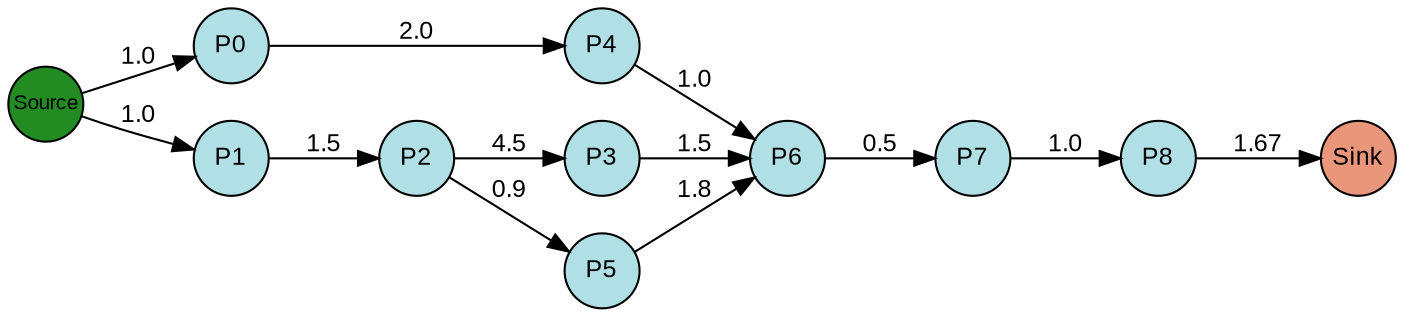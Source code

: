 digraph {
  splines=true;
node [margin=0 fontname=arial fontcolor=black fontsize=12 shape=circle width=0.5 fixedsize=true style=filled fillcolor=powderblue]
  1 [label="P0"]
  2 [label="P1"]
  3 [label="P2"]
  4 [label="P3"]
  5 [label="P4"]
  6 [label="P5"]
  7 [label="P6"]
  8 [label="P7"]
  9 [label="P8"]
  node [margin=0 fontname=arial fontcolor=black fontsize=10 shape=circle width=0.5 fixedsize=true style=filled fillcolor=forestgreen]
  10 [label="Source"]
  node [margin=0 fontname=arial fontcolor=black fontsize=12 shape=circle width=0.5 fixedsize=true style=filled fillcolor=darksalmon]
  11 [label="Sink"]
rankdir=LR
edge [margin=0 fontname=arial fontcolor=black fontsize=12]
   2 -> 3 [label="1.5"]
   3 -> 4 [label="4.5"]
   1 -> 5 [label="2.0"]
   3 -> 6 [label="0.9"]
   4 -> 7 [label="1.5"]
   5 -> 7 [label="1.0"]
   6 -> 7 [label="1.8"]
   7 -> 8 [label="0.5"]
   8 -> 9 [label="1.0"]
   10 -> 2 [label="1.0"]
   10 -> 1 [label="1.0"]
   9 -> 11 [label="1.67"]

  {rank=same 10}
	{rank=same  1, 2 }
	{rank=same  3 }
	{rank=same  4, 5, 6 }
	{rank=same  7 }
	{rank=same  8 }
	{rank=same  9 }
  {rank=same 11}
}
